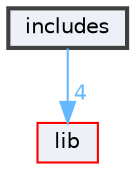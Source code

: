 digraph "includes"
{
 // LATEX_PDF_SIZE
  bgcolor="transparent";
  edge [fontname=Helvetica,fontsize=10,labelfontname=Helvetica,labelfontsize=10];
  node [fontname=Helvetica,fontsize=10,shape=box,height=0.2,width=0.4];
  compound=true
  dir_09e761304027c904456130627fd4dcf5 [label="includes", fillcolor="#edf0f7", color="grey25", style="filled,bold", URL="dir_09e761304027c904456130627fd4dcf5.html",tooltip=""];
  dir_97aefd0d527b934f1d99a682da8fe6a9 [label="lib", fillcolor="#edf0f7", color="red", style="filled", URL="dir_97aefd0d527b934f1d99a682da8fe6a9.html",tooltip=""];
  dir_09e761304027c904456130627fd4dcf5->dir_97aefd0d527b934f1d99a682da8fe6a9 [headlabel="4", labeldistance=1.5 headhref="dir_000004_000005.html" href="dir_000004_000005.html" color="steelblue1" fontcolor="steelblue1"];
}
